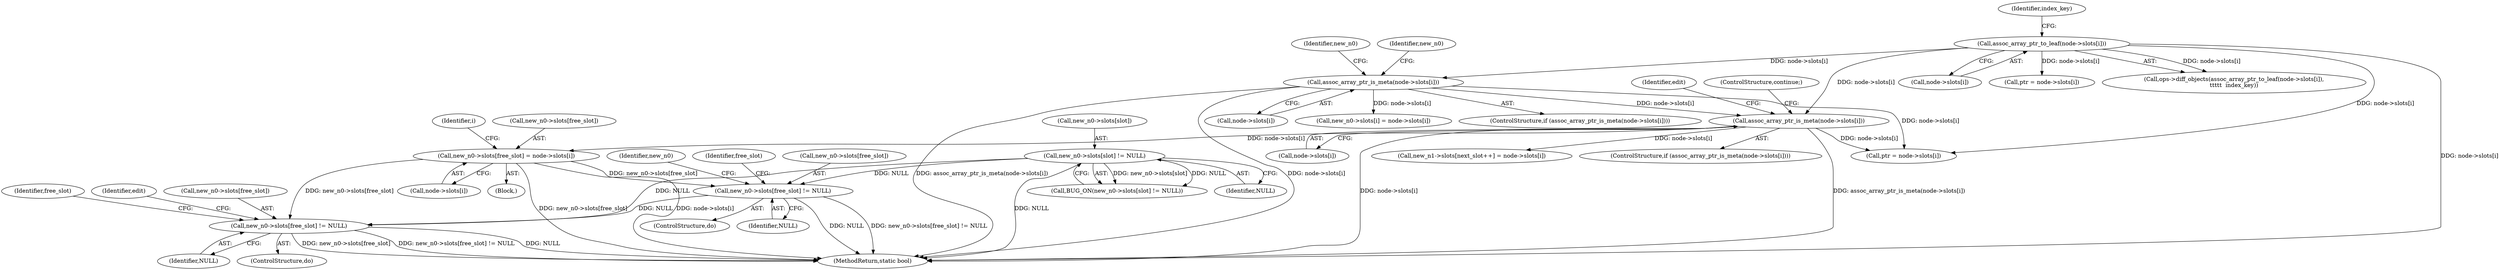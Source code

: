 digraph "0_linux_8d4a2ec1e0b41b0cf9a0c5cd4511da7f8e4f3de2@API" {
"1000675" [label="(Call,new_n0->slots[free_slot] != NULL)"];
"1000647" [label="(Call,new_n0->slots[free_slot] = node->slots[i])"];
"1000602" [label="(Call,assoc_array_ptr_is_meta(node->slots[i]))"];
"1001017" [label="(Call,assoc_array_ptr_to_leaf(node->slots[i]))"];
"1000543" [label="(Call,assoc_array_ptr_is_meta(node->slots[i]))"];
"1000569" [label="(Call,new_n0->slots[slot] != NULL)"];
"1000640" [label="(Call,new_n0->slots[free_slot] != NULL)"];
"1000568" [label="(Call,BUG_ON(new_n0->slots[slot] != NULL))"];
"1000674" [label="(Identifier,free_slot)"];
"1000647" [label="(Call,new_n0->slots[free_slot] = node->slots[i])"];
"1000569" [label="(Call,new_n0->slots[slot] != NULL)"];
"1001018" [label="(Call,node->slots[i])"];
"1000618" [label="(Call,new_n1->slots[next_slot++] = node->slots[i])"];
"1000653" [label="(Call,node->slots[i])"];
"1000684" [label="(Identifier,edit)"];
"1000575" [label="(Identifier,NULL)"];
"1001017" [label="(Call,assoc_array_ptr_to_leaf(node->slots[i]))"];
"1001201" [label="(Call,ptr = node->slots[i])"];
"1000544" [label="(Call,node->slots[i])"];
"1000599" [label="(Identifier,i)"];
"1000675" [label="(Call,new_n0->slots[free_slot] != NULL)"];
"1000636" [label="(ControlStructure,do)"];
"1000650" [label="(Identifier,new_n0)"];
"1000640" [label="(Call,new_n0->slots[free_slot] != NULL)"];
"1000552" [label="(Identifier,new_n0)"];
"1000570" [label="(Call,new_n0->slots[slot])"];
"1000549" [label="(Call,new_n0->slots[i] = node->slots[i])"];
"1000635" [label="(Block,)"];
"1000676" [label="(Call,new_n0->slots[free_slot])"];
"1001016" [label="(Call,ops->diff_objects(assoc_array_ptr_to_leaf(node->slots[i]),\n\t\t\t\t\t  index_key))"];
"1000564" [label="(Identifier,new_n0)"];
"1000542" [label="(ControlStructure,if (assoc_array_ptr_is_meta(node->slots[i])))"];
"1000601" [label="(ControlStructure,if (assoc_array_ptr_is_meta(node->slots[i])))"];
"1000646" [label="(Identifier,NULL)"];
"1000681" [label="(Identifier,NULL)"];
"1000613" [label="(Identifier,edit)"];
"1000602" [label="(Call,assoc_array_ptr_is_meta(node->slots[i]))"];
"1000671" [label="(ControlStructure,do)"];
"1000608" [label="(ControlStructure,continue;)"];
"1000744" [label="(Call,ptr = node->slots[i])"];
"1000603" [label="(Call,node->slots[i])"];
"1000543" [label="(Call,assoc_array_ptr_is_meta(node->slots[i]))"];
"1001023" [label="(Identifier,index_key)"];
"1001248" [label="(MethodReturn,static bool)"];
"1000648" [label="(Call,new_n0->slots[free_slot])"];
"1000639" [label="(Identifier,free_slot)"];
"1000641" [label="(Call,new_n0->slots[free_slot])"];
"1000675" -> "1000671"  [label="AST: "];
"1000675" -> "1000681"  [label="CFG: "];
"1000676" -> "1000675"  [label="AST: "];
"1000681" -> "1000675"  [label="AST: "];
"1000674" -> "1000675"  [label="CFG: "];
"1000684" -> "1000675"  [label="CFG: "];
"1000675" -> "1001248"  [label="DDG: NULL"];
"1000675" -> "1001248"  [label="DDG: new_n0->slots[free_slot]"];
"1000675" -> "1001248"  [label="DDG: new_n0->slots[free_slot] != NULL"];
"1000647" -> "1000675"  [label="DDG: new_n0->slots[free_slot]"];
"1000569" -> "1000675"  [label="DDG: NULL"];
"1000640" -> "1000675"  [label="DDG: NULL"];
"1000647" -> "1000635"  [label="AST: "];
"1000647" -> "1000653"  [label="CFG: "];
"1000648" -> "1000647"  [label="AST: "];
"1000653" -> "1000647"  [label="AST: "];
"1000599" -> "1000647"  [label="CFG: "];
"1000647" -> "1001248"  [label="DDG: new_n0->slots[free_slot]"];
"1000647" -> "1001248"  [label="DDG: node->slots[i]"];
"1000647" -> "1000640"  [label="DDG: new_n0->slots[free_slot]"];
"1000602" -> "1000647"  [label="DDG: node->slots[i]"];
"1000602" -> "1000601"  [label="AST: "];
"1000602" -> "1000603"  [label="CFG: "];
"1000603" -> "1000602"  [label="AST: "];
"1000608" -> "1000602"  [label="CFG: "];
"1000613" -> "1000602"  [label="CFG: "];
"1000602" -> "1001248"  [label="DDG: assoc_array_ptr_is_meta(node->slots[i])"];
"1000602" -> "1001248"  [label="DDG: node->slots[i]"];
"1001017" -> "1000602"  [label="DDG: node->slots[i]"];
"1000543" -> "1000602"  [label="DDG: node->slots[i]"];
"1000602" -> "1000618"  [label="DDG: node->slots[i]"];
"1000602" -> "1000744"  [label="DDG: node->slots[i]"];
"1001017" -> "1001016"  [label="AST: "];
"1001017" -> "1001018"  [label="CFG: "];
"1001018" -> "1001017"  [label="AST: "];
"1001023" -> "1001017"  [label="CFG: "];
"1001017" -> "1001248"  [label="DDG: node->slots[i]"];
"1001017" -> "1000543"  [label="DDG: node->slots[i]"];
"1001017" -> "1000744"  [label="DDG: node->slots[i]"];
"1001017" -> "1001016"  [label="DDG: node->slots[i]"];
"1001017" -> "1001201"  [label="DDG: node->slots[i]"];
"1000543" -> "1000542"  [label="AST: "];
"1000543" -> "1000544"  [label="CFG: "];
"1000544" -> "1000543"  [label="AST: "];
"1000552" -> "1000543"  [label="CFG: "];
"1000564" -> "1000543"  [label="CFG: "];
"1000543" -> "1001248"  [label="DDG: assoc_array_ptr_is_meta(node->slots[i])"];
"1000543" -> "1001248"  [label="DDG: node->slots[i]"];
"1000543" -> "1000549"  [label="DDG: node->slots[i]"];
"1000543" -> "1000744"  [label="DDG: node->slots[i]"];
"1000569" -> "1000568"  [label="AST: "];
"1000569" -> "1000575"  [label="CFG: "];
"1000570" -> "1000569"  [label="AST: "];
"1000575" -> "1000569"  [label="AST: "];
"1000568" -> "1000569"  [label="CFG: "];
"1000569" -> "1001248"  [label="DDG: NULL"];
"1000569" -> "1000568"  [label="DDG: new_n0->slots[slot]"];
"1000569" -> "1000568"  [label="DDG: NULL"];
"1000569" -> "1000640"  [label="DDG: NULL"];
"1000640" -> "1000636"  [label="AST: "];
"1000640" -> "1000646"  [label="CFG: "];
"1000641" -> "1000640"  [label="AST: "];
"1000646" -> "1000640"  [label="AST: "];
"1000639" -> "1000640"  [label="CFG: "];
"1000650" -> "1000640"  [label="CFG: "];
"1000640" -> "1001248"  [label="DDG: NULL"];
"1000640" -> "1001248"  [label="DDG: new_n0->slots[free_slot] != NULL"];
}

